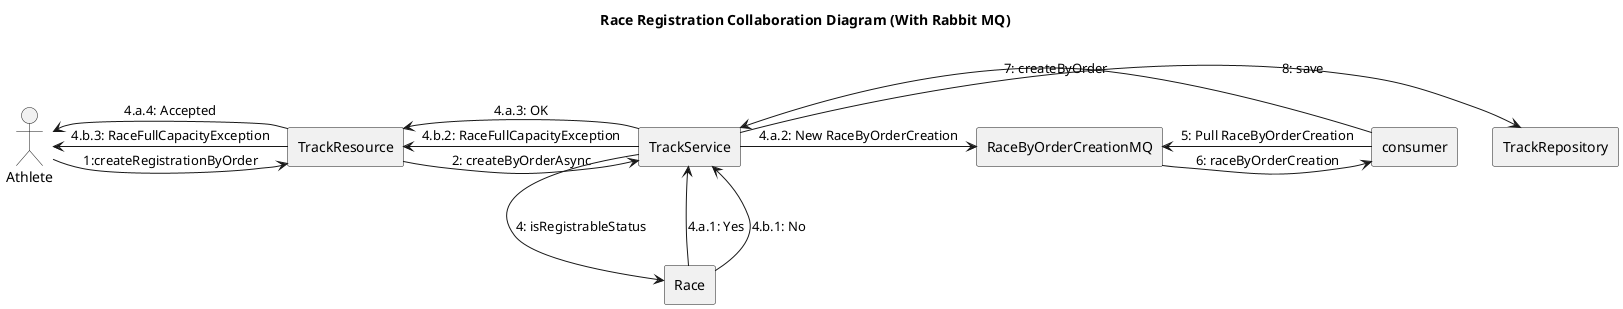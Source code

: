 @startuml
title Race Registration Collaboration Diagram (With Rabbit MQ)

actor Athlete

rectangle TrackResource
rectangle TrackService
rectangle RaceByOrderCreationMQ
rectangle Race
rectangle consumer

rectangle TrackRepository

Athlete -> TrackResource : "1:createRegistrationByOrder"

TrackResource -> TrackService : "2: createByOrderAsync"

TrackService -> Race : "4: isRegistrableStatus"
Race --> TrackService : "4.a.1: Yes"

TrackService -> RaceByOrderCreationMQ : "4.a.2: New RaceByOrderCreation"

Race --> TrackService : "4.b.1: No"

TrackService -> TrackResource : "4.b.2: RaceFullCapacityException"

TrackService -> TrackResource : "4.a.3: OK"
TrackResource -> Athlete : "4.a.4: Accepted"

TrackResource -> Athlete : "4.b.3: RaceFullCapacityException"

consumer -> RaceByOrderCreationMQ : "5: Pull RaceByOrderCreation"

RaceByOrderCreationMQ -> consumer  : "6: raceByOrderCreation"

consumer -> TrackService : "7: createByOrder"

TrackService -> TrackRepository : "8: save"

@enduml